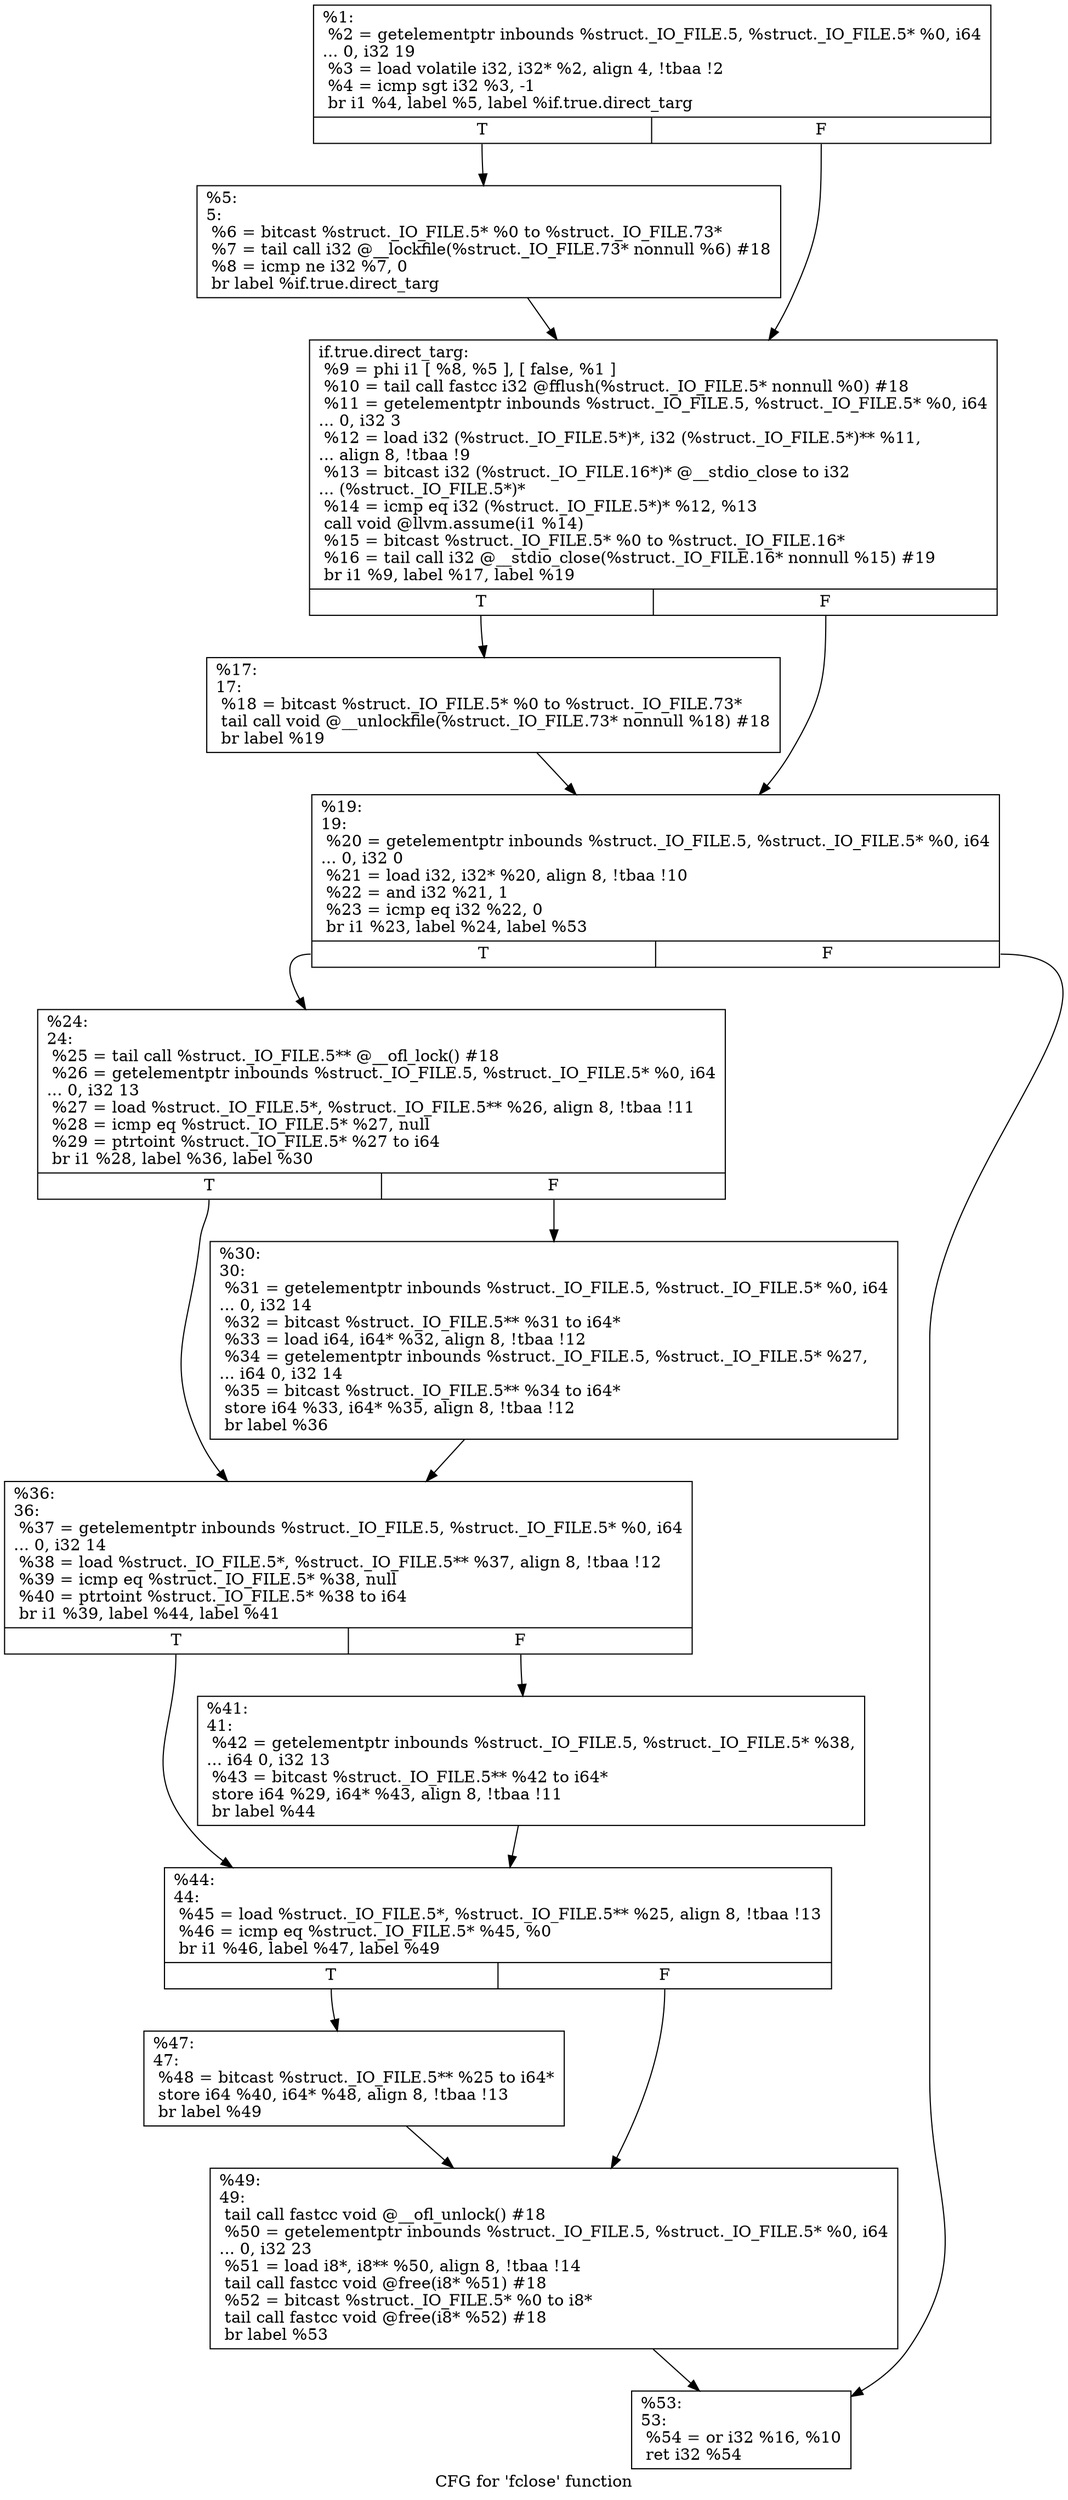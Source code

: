 digraph "CFG for 'fclose' function" {
	label="CFG for 'fclose' function";

	Node0x1ec2790 [shape=record,label="{%1:\l  %2 = getelementptr inbounds %struct._IO_FILE.5, %struct._IO_FILE.5* %0, i64\l... 0, i32 19\l  %3 = load volatile i32, i32* %2, align 4, !tbaa !2\l  %4 = icmp sgt i32 %3, -1\l  br i1 %4, label %5, label %if.true.direct_targ\l|{<s0>T|<s1>F}}"];
	Node0x1ec2790:s0 -> Node0x1edc280;
	Node0x1ec2790:s1 -> Node0x1edd590;
	Node0x1edc280 [shape=record,label="{%5:\l5:                                                \l  %6 = bitcast %struct._IO_FILE.5* %0 to %struct._IO_FILE.73*\l  %7 = tail call i32 @__lockfile(%struct._IO_FILE.73* nonnull %6) #18\l  %8 = icmp ne i32 %7, 0\l  br label %if.true.direct_targ\l}"];
	Node0x1edc280 -> Node0x1edd590;
	Node0x1edd590 [shape=record,label="{if.true.direct_targ:                              \l  %9 = phi i1 [ %8, %5 ], [ false, %1 ]\l  %10 = tail call fastcc i32 @fflush(%struct._IO_FILE.5* nonnull %0) #18\l  %11 = getelementptr inbounds %struct._IO_FILE.5, %struct._IO_FILE.5* %0, i64\l... 0, i32 3\l  %12 = load i32 (%struct._IO_FILE.5*)*, i32 (%struct._IO_FILE.5*)** %11,\l... align 8, !tbaa !9\l  %13 = bitcast i32 (%struct._IO_FILE.16*)* @__stdio_close to i32\l... (%struct._IO_FILE.5*)*\l  %14 = icmp eq i32 (%struct._IO_FILE.5*)* %12, %13\l  call void @llvm.assume(i1 %14)\l  %15 = bitcast %struct._IO_FILE.5* %0 to %struct._IO_FILE.16*\l  %16 = tail call i32 @__stdio_close(%struct._IO_FILE.16* nonnull %15) #19\l  br i1 %9, label %17, label %19\l|{<s0>T|<s1>F}}"];
	Node0x1edd590:s0 -> Node0x1edd5e0;
	Node0x1edd590:s1 -> Node0x1edd630;
	Node0x1edd5e0 [shape=record,label="{%17:\l17:                                               \l  %18 = bitcast %struct._IO_FILE.5* %0 to %struct._IO_FILE.73*\l  tail call void @__unlockfile(%struct._IO_FILE.73* nonnull %18) #18\l  br label %19\l}"];
	Node0x1edd5e0 -> Node0x1edd630;
	Node0x1edd630 [shape=record,label="{%19:\l19:                                               \l  %20 = getelementptr inbounds %struct._IO_FILE.5, %struct._IO_FILE.5* %0, i64\l... 0, i32 0\l  %21 = load i32, i32* %20, align 8, !tbaa !10\l  %22 = and i32 %21, 1\l  %23 = icmp eq i32 %22, 0\l  br i1 %23, label %24, label %53\l|{<s0>T|<s1>F}}"];
	Node0x1edd630:s0 -> Node0x1edd680;
	Node0x1edd630:s1 -> Node0x1edd8b0;
	Node0x1edd680 [shape=record,label="{%24:\l24:                                               \l  %25 = tail call %struct._IO_FILE.5** @__ofl_lock() #18\l  %26 = getelementptr inbounds %struct._IO_FILE.5, %struct._IO_FILE.5* %0, i64\l... 0, i32 13\l  %27 = load %struct._IO_FILE.5*, %struct._IO_FILE.5** %26, align 8, !tbaa !11\l  %28 = icmp eq %struct._IO_FILE.5* %27, null\l  %29 = ptrtoint %struct._IO_FILE.5* %27 to i64\l  br i1 %28, label %36, label %30\l|{<s0>T|<s1>F}}"];
	Node0x1edd680:s0 -> Node0x1edd720;
	Node0x1edd680:s1 -> Node0x1edd6d0;
	Node0x1edd6d0 [shape=record,label="{%30:\l30:                                               \l  %31 = getelementptr inbounds %struct._IO_FILE.5, %struct._IO_FILE.5* %0, i64\l... 0, i32 14\l  %32 = bitcast %struct._IO_FILE.5** %31 to i64*\l  %33 = load i64, i64* %32, align 8, !tbaa !12\l  %34 = getelementptr inbounds %struct._IO_FILE.5, %struct._IO_FILE.5* %27,\l... i64 0, i32 14\l  %35 = bitcast %struct._IO_FILE.5** %34 to i64*\l  store i64 %33, i64* %35, align 8, !tbaa !12\l  br label %36\l}"];
	Node0x1edd6d0 -> Node0x1edd720;
	Node0x1edd720 [shape=record,label="{%36:\l36:                                               \l  %37 = getelementptr inbounds %struct._IO_FILE.5, %struct._IO_FILE.5* %0, i64\l... 0, i32 14\l  %38 = load %struct._IO_FILE.5*, %struct._IO_FILE.5** %37, align 8, !tbaa !12\l  %39 = icmp eq %struct._IO_FILE.5* %38, null\l  %40 = ptrtoint %struct._IO_FILE.5* %38 to i64\l  br i1 %39, label %44, label %41\l|{<s0>T|<s1>F}}"];
	Node0x1edd720:s0 -> Node0x1edd7c0;
	Node0x1edd720:s1 -> Node0x1edd770;
	Node0x1edd770 [shape=record,label="{%41:\l41:                                               \l  %42 = getelementptr inbounds %struct._IO_FILE.5, %struct._IO_FILE.5* %38,\l... i64 0, i32 13\l  %43 = bitcast %struct._IO_FILE.5** %42 to i64*\l  store i64 %29, i64* %43, align 8, !tbaa !11\l  br label %44\l}"];
	Node0x1edd770 -> Node0x1edd7c0;
	Node0x1edd7c0 [shape=record,label="{%44:\l44:                                               \l  %45 = load %struct._IO_FILE.5*, %struct._IO_FILE.5** %25, align 8, !tbaa !13\l  %46 = icmp eq %struct._IO_FILE.5* %45, %0\l  br i1 %46, label %47, label %49\l|{<s0>T|<s1>F}}"];
	Node0x1edd7c0:s0 -> Node0x1edd810;
	Node0x1edd7c0:s1 -> Node0x1edd860;
	Node0x1edd810 [shape=record,label="{%47:\l47:                                               \l  %48 = bitcast %struct._IO_FILE.5** %25 to i64*\l  store i64 %40, i64* %48, align 8, !tbaa !13\l  br label %49\l}"];
	Node0x1edd810 -> Node0x1edd860;
	Node0x1edd860 [shape=record,label="{%49:\l49:                                               \l  tail call fastcc void @__ofl_unlock() #18\l  %50 = getelementptr inbounds %struct._IO_FILE.5, %struct._IO_FILE.5* %0, i64\l... 0, i32 23\l  %51 = load i8*, i8** %50, align 8, !tbaa !14\l  tail call fastcc void @free(i8* %51) #18\l  %52 = bitcast %struct._IO_FILE.5* %0 to i8*\l  tail call fastcc void @free(i8* %52) #18\l  br label %53\l}"];
	Node0x1edd860 -> Node0x1edd8b0;
	Node0x1edd8b0 [shape=record,label="{%53:\l53:                                               \l  %54 = or i32 %16, %10\l  ret i32 %54\l}"];
}
